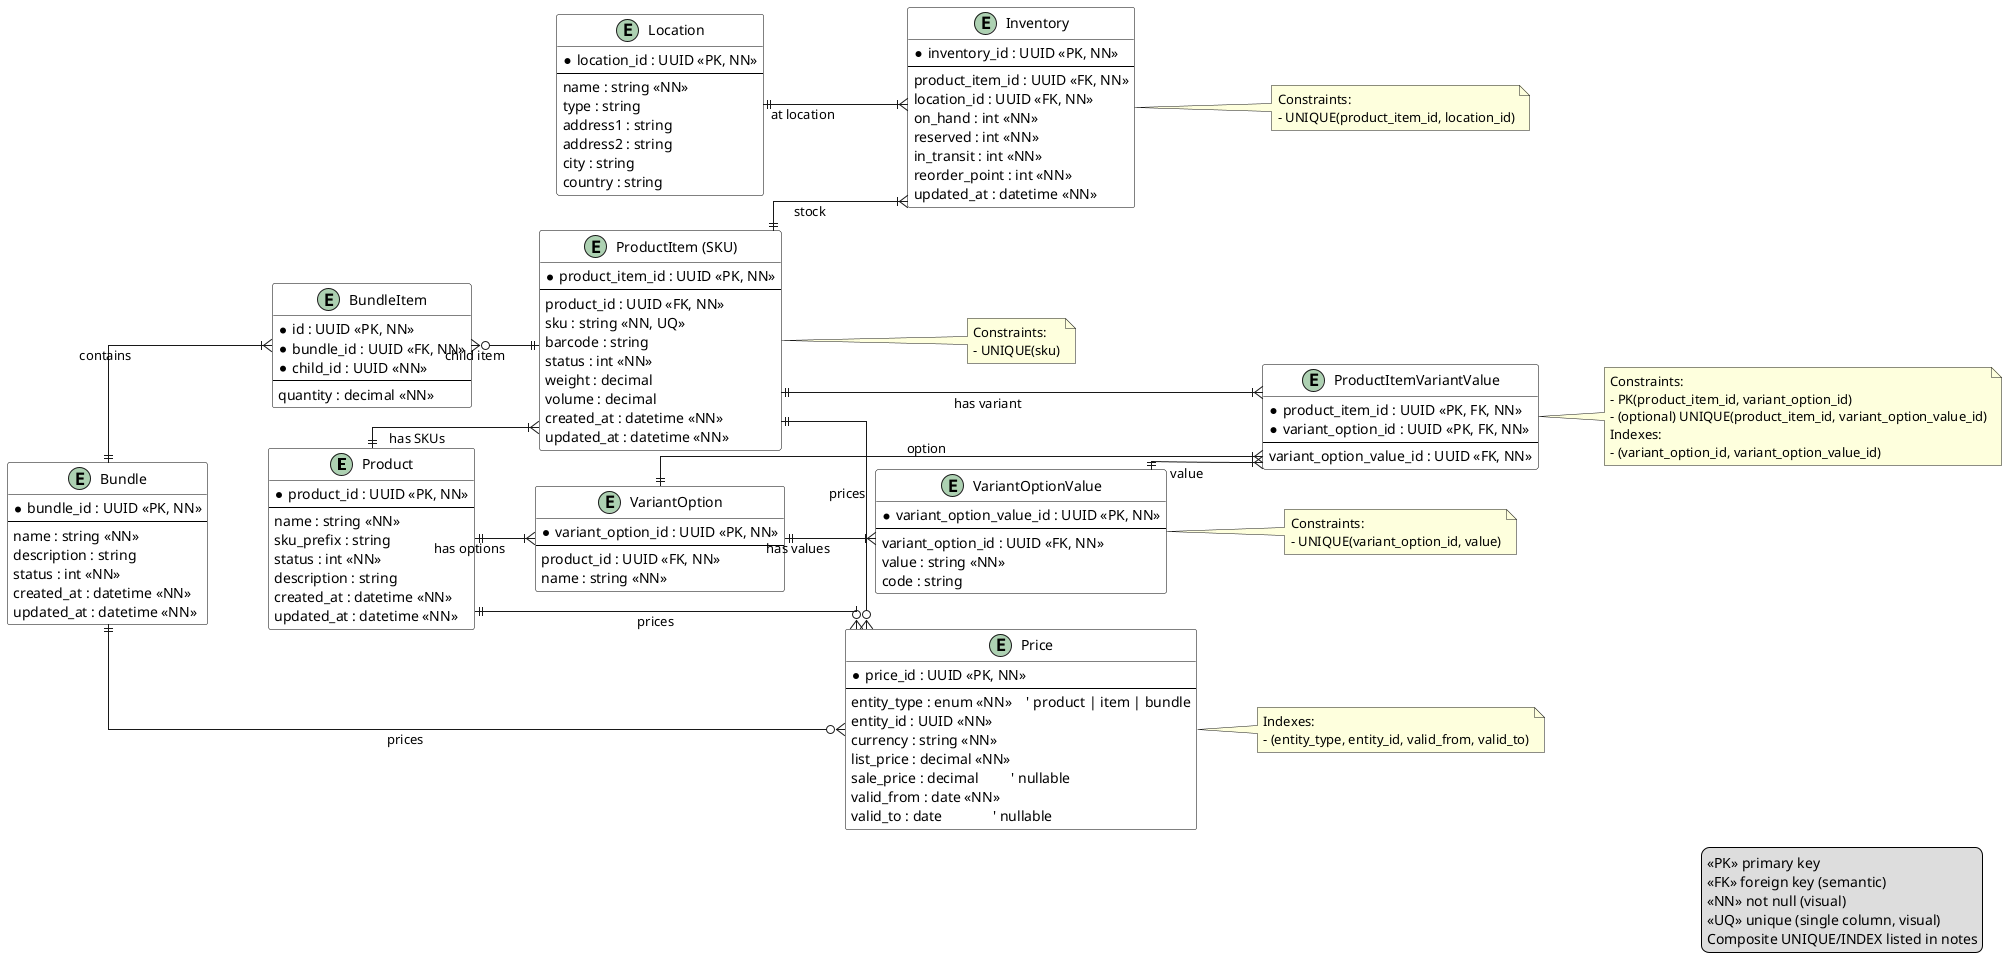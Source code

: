 @startuml
' ===== Style =====
left to right direction
hide methods
hide stereotypes
skinparam linetype ortho
skinparam classBorderColor Black
skinparam classBackgroundColor White
skinparam shadowing false

' ===== Entities =====
entity "Product" as Product {
  *product_id : UUID <<PK, NN>>
  --
  name : string <<NN>>
  sku_prefix : string
  status : int <<NN>>
  description : string
  created_at : datetime <<NN>>
  updated_at : datetime <<NN>>
}

entity "VariantOption" as VariantOption {
  *variant_option_id : UUID <<PK, NN>>
  --
  product_id : UUID <<FK, NN>>
  name : string <<NN>>
}

entity "VariantOptionValue" as VariantOptionValue {
  *variant_option_value_id : UUID <<PK, NN>>
  --
  variant_option_id : UUID <<FK, NN>>
  value : string <<NN>>
  code : string
}

entity "ProductItem (SKU)" as ProductItem {
  *product_item_id : UUID <<PK, NN>>
  --
  product_id : UUID <<FK, NN>>
  sku : string <<NN, UQ>>
  barcode : string
  status : int <<NN>>
  weight : decimal
  volume : decimal
  created_at : datetime <<NN>>
  updated_at : datetime <<NN>>
}

entity "ProductItemVariantValue" as PIVV {
  *product_item_id : UUID <<PK, FK, NN>>
  *variant_option_id : UUID <<PK, FK, NN>>
  --
  variant_option_value_id : UUID <<FK, NN>>
}

entity "Location" as Location {
  *location_id : UUID <<PK, NN>>
  --
  name : string <<NN>>
  type : string
  address1 : string
  address2 : string
  city : string
  country : string
}

entity "Inventory" as Inventory {
  *inventory_id : UUID <<PK, NN>>
  --
  product_item_id : UUID <<FK, NN>>
  location_id : UUID <<FK, NN>>
  on_hand : int <<NN>>
  reserved : int <<NN>>
  in_transit : int <<NN>>
  reorder_point : int <<NN>>
  updated_at : datetime <<NN>>
}

entity "Price" as Price {
  *price_id : UUID <<PK, NN>>
  --
  entity_type : enum <<NN>>    ' product | item | bundle
  entity_id : UUID <<NN>>
  currency : string <<NN>>
  list_price : decimal <<NN>>
  sale_price : decimal         ' nullable
  valid_from : date <<NN>>
  valid_to : date              ' nullable
}

entity "Bundle" as Bundle {
  *bundle_id : UUID <<PK, NN>>
  --
  name : string <<NN>>
  description : string
  status : int <<NN>>
  created_at : datetime <<NN>>
  updated_at : datetime <<NN>>
}

entity "BundleItem" as BundleItem {
  *id : UUID <<PK, NN>>
  *bundle_id : UUID <<FK, NN>>
  *child_id : UUID <<NN>>
  --
  quantity : decimal <<NN>>
}

' entity "BundlePricingRule" as BundlePricingRule {
'   *bundle_pricing_rule_id : UUID <<PK, NN>>
'   --
'   bundle_id : UUID <<FK, NN>>
'   rule_type : enum <<NN>>       ' FIXED | PERCENT_OFF | SUM_PARTS
'   amount : decimal              ' used for FIXED
'   percent_off : decimal         ' used for PERCENT_OFF
'   apply_to : enum <<NN>>        ' ALL | REQUIRED_ONLY | SPECIFIC_CHILDREN
' }

' ===== Relationships (use |{ for non-nullable FKs, o{ for nullable) =====
Product            ||--|{ VariantOption         : "has options"
VariantOption      ||--|{ VariantOptionValue    : "has values"

Product            ||--|{ ProductItem           : "has SKUs"
ProductItem        ||--|{ PIVV                  : "has variant"
VariantOption      ||--|{ PIVV                  : "option"
VariantOptionValue ||--|{ PIVV                  : "value"

ProductItem         ||--|{ Inventory            : "stock"
Location            ||--|{ Inventory            : "at location"

Bundle              ||--|{ BundleItem           : "contains"
BundleItem          }o--|| ProductItem          : "child item"

' Price is polymorphic: can target Product OR ProductItem (visually optional from each side)
Bundle      ||--o{ Price : "prices"
Product     ||--o{ Price : "prices"
ProductItem ||--o{ Price : "prices"

' ===== Constraint / Index Notes =====
note right of VariantOptionValue
  Constraints:
  - UNIQUE(variant_option_id, value)
end note

note right of ProductItem
  Constraints:
  - UNIQUE(sku)
end note

note right of PIVV
  Constraints:
  - PK(product_item_id, variant_option_id)
  - (optional) UNIQUE(product_item_id, variant_option_value_id)
  Indexes:
  - (variant_option_id, variant_option_value_id)
end note

note right of Inventory
  Constraints:
  - UNIQUE(product_item_id, location_id)
end note

note right of Price
  Indexes:
  - (entity_type, entity_id, valid_from, valid_to)
end note

' note right of BundleItem
'   Constraints:
'   - PK(bundle_id, child_id)
' end note

legend right
  <<PK>> primary key
  <<FK>> foreign key (semantic)
  <<NN>> not null (visual)
  <<UQ>> unique (single column, visual)
  Composite UNIQUE/INDEX listed in notes
endlegend

@enduml
